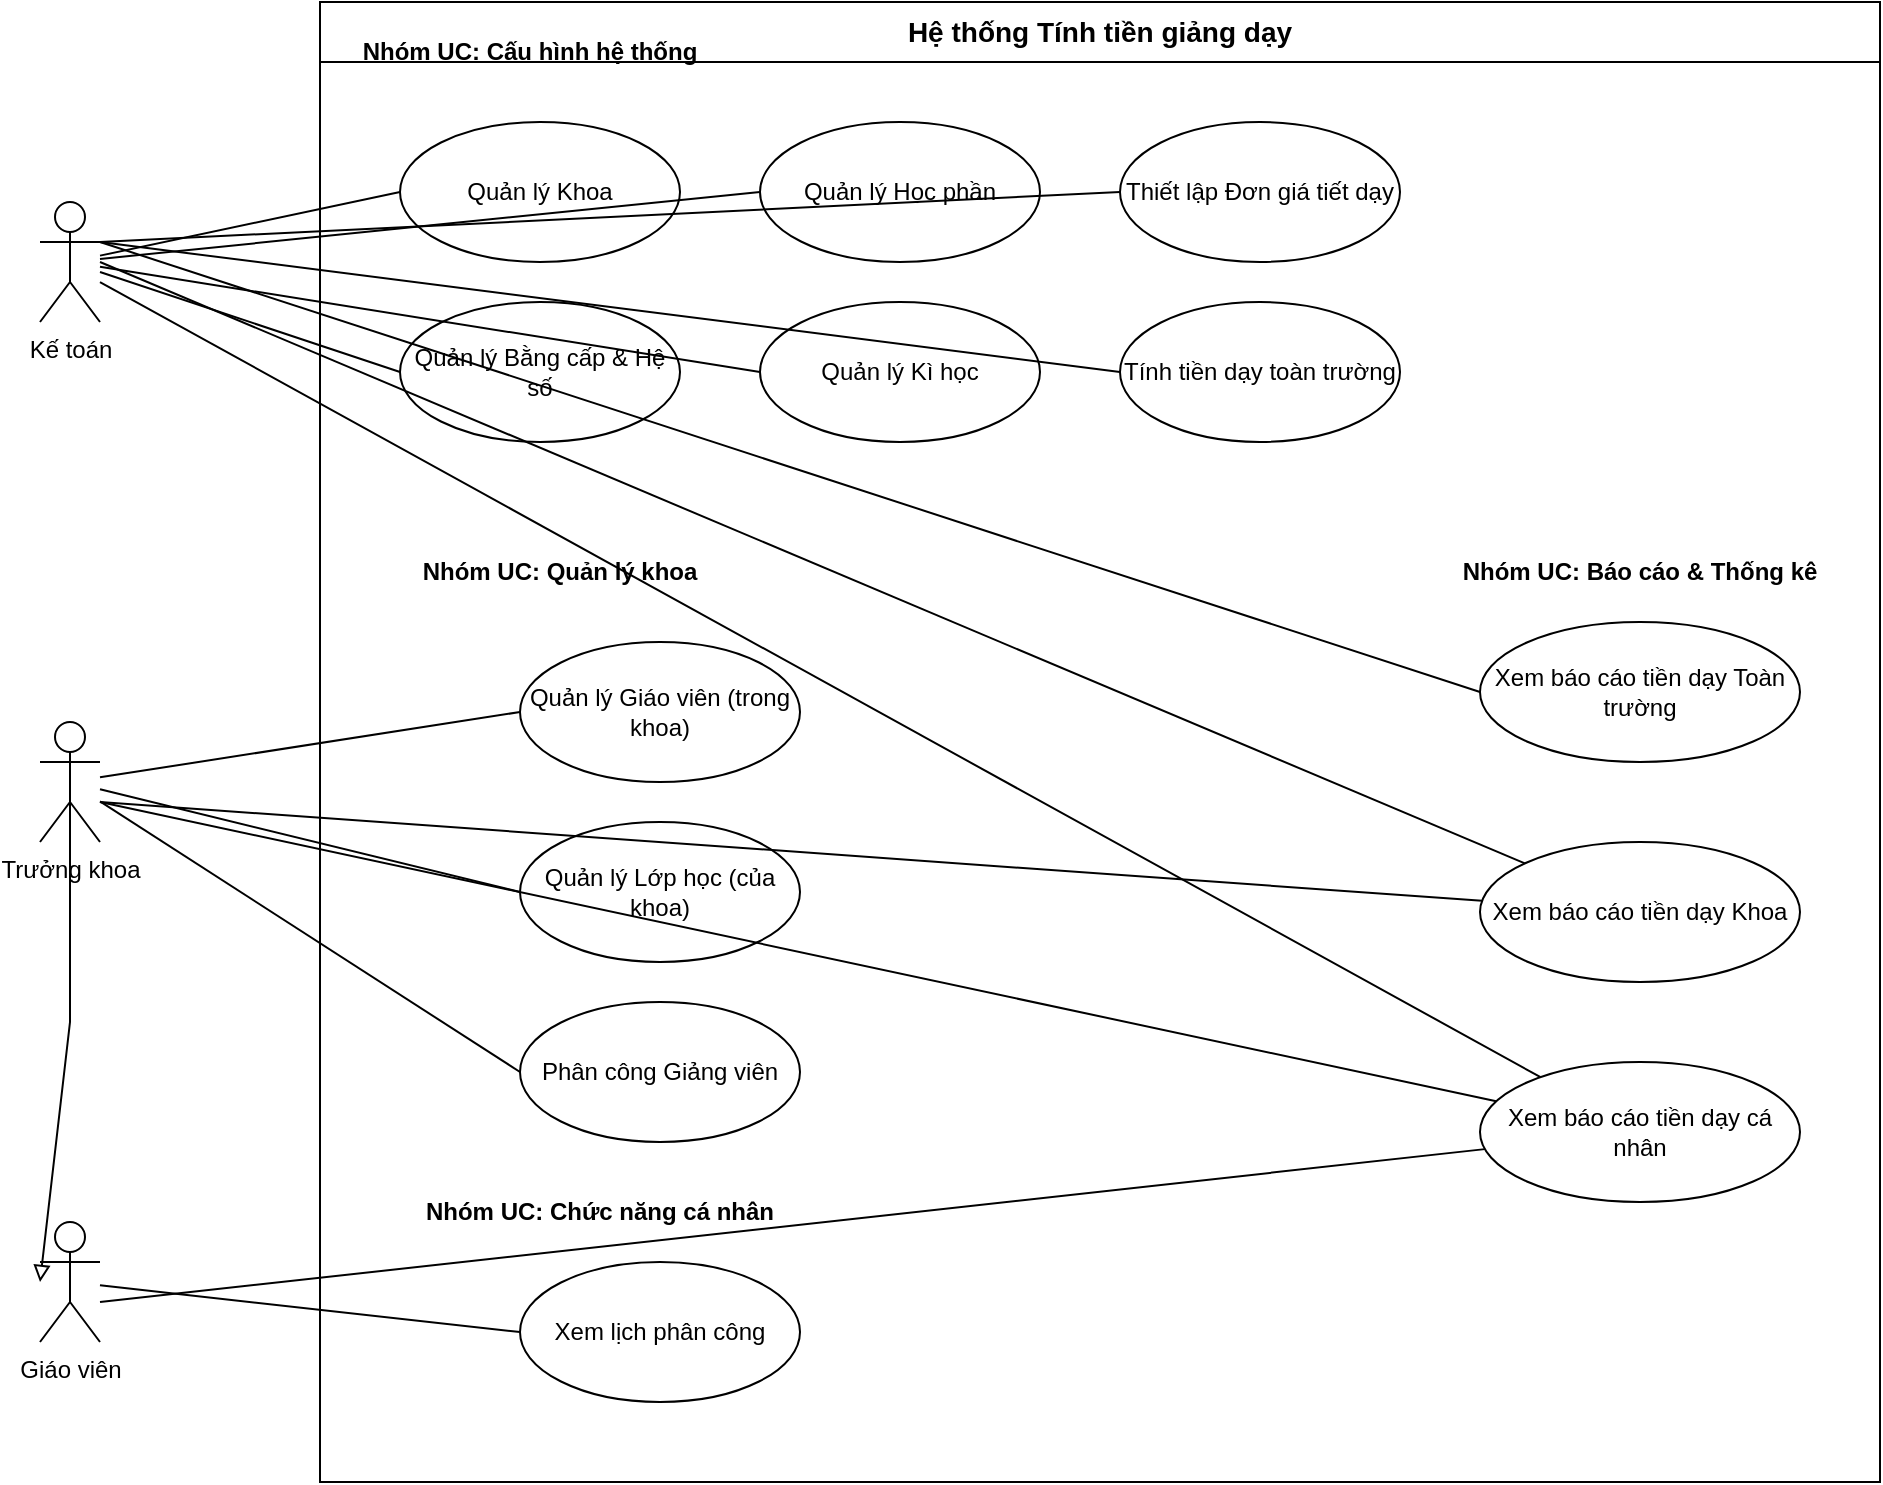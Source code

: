 <mxGraphModel dx="1434" dy="794" grid="1" gridSize="10" guides="1" tooltips="1" connect="1" arrows="1" fold="1" page="1" pageScale="1" pageWidth="1169" pageHeight="827" math="0" shadow="0">
  <root>
    <mxCell id="0" />
    <mxCell id="1" parent="0" />
    <mxCell id="CK2oH4dM7S3I8Im-i2xL-1" value="Kế toán" style="shape=umlActor;verticalLabelPosition=bottom;verticalAlign=top;html=1;outlineConnect=0;" vertex="1" parent="1">
      <mxGeometry x="100" y="140" width="30" height="60" as="geometry" />
    </mxCell>
    <mxCell id="CK2oH4dM7S3I8Im-i2xL-2" value="Trưởng khoa" style="shape=umlActor;verticalLabelPosition=bottom;verticalAlign=top;html=1;outlineConnect=0;" vertex="1" parent="1">
      <mxGeometry x="100" y="400" width="30" height="60" as="geometry" />
    </mxCell>
    <mxCell id="CK2oH4dM7S3I8Im-i2xL-3" value="Giáo viên" style="shape=umlActor;verticalLabelPosition=bottom;verticalAlign=top;html=1;outlineConnect=0;" vertex="1" parent="1">
      <mxGeometry x="100" y="650" width="30" height="60" as="geometry" />
    </mxCell>
    <mxCell id="CK2oH4dM7S3I8Im-i2xL-4" value="Hệ thống Tính tiền giảng dạy" style="swimlane;fontStyle=1;align=center;verticalAlign=top;startSize=30;fontSize=14;" vertex="1" parent="1">
      <mxGeometry x="240" y="40" width="780" height="740" as="geometry" />
    </mxCell>
    <mxCell id="CK2oH4dM7S3I8Im-i2xL-5" value="Quản lý Khoa" style="ellipse;whiteSpace=wrap;html=1;" vertex="1" parent="CK2oH4dM7S3I8Im-i2xL-4">
      <mxGeometry x="40" y="60" width="140" height="70" as="geometry" />
    </mxCell>
    <mxCell id="CK2oH4dM7S3I8Im-i2xL-6" value="Quản lý Bằng cấp &amp;amp; Hệ số" style="ellipse;whiteSpace=wrap;html=1;" vertex="1" parent="CK2oH4dM7S3I8Im-i2xL-4">
      <mxGeometry x="40" y="150" width="140" height="70" as="geometry" />
    </mxCell>
    <mxCell id="CK2oH4dM7S3I8Im-i2xL-7" value="Quản lý Học phần" style="ellipse;whiteSpace=wrap;html=1;" vertex="1" parent="CK2oH4dM7S3I8Im-i2xL-4">
      <mxGeometry x="220" y="60" width="140" height="70" as="geometry" />
    </mxCell>
    <mxCell id="CK2oH4dM7S3I8Im-i2xL-8" value="Quản lý Kì học" style="ellipse;whiteSpace=wrap;html=1;" vertex="1" parent="CK2oH4dM7S3I8Im-i2xL-4">
      <mxGeometry x="220" y="150" width="140" height="70" as="geometry" />
    </mxCell>
    <mxCell id="CK2oH4dM7S3I8Im-i2xL-9" value="Thiết lập Đơn giá tiết dạy" style="ellipse;whiteSpace=wrap;html=1;" vertex="1" parent="CK2oH4dM7S3I8Im-i2xL-4">
      <mxGeometry x="400" y="60" width="140" height="70" as="geometry" />
    </mxCell>
    <mxCell id="CK2oH4dM7S3I8Im-i2xL-10" value="Tính tiền dạy toàn trường" style="ellipse;whiteSpace=wrap;html=1;" vertex="1" parent="CK2oH4dM7S3I8Im-i2xL-4">
      <mxGeometry x="400" y="150" width="140" height="70" as="geometry" />
    </mxCell>
    <mxCell id="CK2oH4dM7S3I8Im-i2xL-11" value="Quản lý Giáo viên (trong khoa)" style="ellipse;whiteSpace=wrap;html=1;" vertex="1" parent="CK2oH4dM7S3I8Im-i2xL-4">
      <mxGeometry x="100" y="320" width="140" height="70" as="geometry" />
    </mxCell>
    <mxCell id="CK2oH4dM7S3I8Im-i2xL-12" value="Quản lý Lớp học (của khoa)" style="ellipse;whiteSpace=wrap;html=1;" vertex="1" parent="CK2oH4dM7S3I8Im-i2xL-4">
      <mxGeometry x="100" y="410" width="140" height="70" as="geometry" />
    </mxCell>
    <mxCell id="CK2oH4dM7S3I8Im-i2xL-13" value="Phân công Giảng viên" style="ellipse;whiteSpace=wrap;html=1;" vertex="1" parent="CK2oH4dM7S3I8Im-i2xL-4">
      <mxGeometry x="100" y="500" width="140" height="70" as="geometry" />
    </mxCell>
    <mxCell id="CK2oH4dM7S3I8Im-i2xL-14" value="Xem lịch phân công" style="ellipse;whiteSpace=wrap;html=1;" vertex="1" parent="CK2oH4dM7S3I8Im-i2xL-4">
      <mxGeometry x="100" y="630" width="140" height="70" as="geometry" />
    </mxCell>
    <mxCell id="CK2oH4dM7S3I8Im-i2xL-15" value="Nhóm UC: Cấu hình hệ thống" style="text;html=1;strokeColor=none;fillColor=none;align=center;verticalAlign=middle;whiteSpace=wrap;rounded=0;fontStyle=1" vertex="1" parent="CK2oH4dM7S3I8Im-i2xL-4">
      <mxGeometry x="10" y="10" width="190" height="30" as="geometry" />
    </mxCell>
    <mxCell id="CK2oH4dM7S3I8Im-i2xL-16" value="Nhóm UC: Quản lý khoa" style="text;html=1;strokeColor=none;fillColor=none;align=center;verticalAlign=middle;whiteSpace=wrap;rounded=0;fontStyle=1" vertex="1" parent="CK2oH4dM7S3I8Im-i2xL-4">
      <mxGeometry x="40" y="270" width="160" height="30" as="geometry" />
    </mxCell>
    <mxCell id="CK2oH4dM7S3I8Im-i2xL-17" value="Nhóm UC: Chức năng cá nhân" style="text;html=1;strokeColor=none;fillColor=none;align=center;verticalAlign=middle;whiteSpace=wrap;rounded=0;fontStyle=1" vertex="1" parent="CK2oH4dM7S3I8Im-i2xL-4">
      <mxGeometry x="40" y="590" width="200" height="30" as="geometry" />
    </mxCell>
    <mxCell id="CK2oH4dM7S3I8Im-i2xL-18" value="Xem báo cáo tiền dạy cá nhân" style="ellipse;whiteSpace=wrap;html=1;" vertex="1" parent="CK2oH4dM7S3I8Im-i2xL-4">
      <mxGeometry x="580" y="530" width="160" height="70" as="geometry" />
    </mxCell>
    <mxCell id="CK2oH4dM7S3I8Im-i2xL-19" value="Xem báo cáo tiền dạy Khoa" style="ellipse;whiteSpace=wrap;html=1;" vertex="1" parent="CK2oH4dM7S3I8Im-i2xL-4">
      <mxGeometry x="580" y="420" width="160" height="70" as="geometry" />
    </mxCell>
    <mxCell id="CK2oH4dM7S3I8Im-i2xL-20" value="Xem báo cáo tiền dạy Toàn trường" style="ellipse;whiteSpace=wrap;html=1;" vertex="1" parent="CK2oH4dM7S3I8Im-i2xL-4">
      <mxGeometry x="580" y="310" width="160" height="70" as="geometry" />
    </mxCell>
    <mxCell id="CK2oH4dM7S3I8Im-i2xL-21" value="Nhóm UC: Báo cáo &amp;amp; Thống kê" style="text;html=1;strokeColor=none;fillColor=none;align=center;verticalAlign=middle;whiteSpace=wrap;rounded=0;fontStyle=1" vertex="1" parent="CK2oH4dM7S3I8Im-i2xL-4">
      <mxGeometry x="560" y="270" width="200" height="30" as="geometry" />
    </mxCell>
    <mxCell id="CK2oH4dM7S3I8Im-i2xL-62" value="" style="endArrow=block;endFill=0;startArrow=none;html=1;rounded=0;exitX=0.5;exitY=0.5;exitDx=0;exitDy=0;exitPerimeter=0;entryX=0;entryY=0.5;entryDx=0;entryDy=0;" edge="1" parent="1" source="CK2oH4dM7S3I8Im-i2xL-2" target="CK2oH4dM7S3I8Im-i2xL-3">
      <mxGeometry width="100" height="100" relative="1" as="geometry">
        <mxPoint x="115" y="560" as="sourcePoint" />
        <mxPoint x="115" y="620" as="targetPoint" />
        <Array as="points">
          <mxPoint x="115" y="550" />
        </Array>
      </mxGeometry>
    </mxCell>
    <mxCell id="CK2oH4dM7S3I8Im-i2xL-63" value="" style="endArrow=none;html=1;rounded=0;entryX=0;entryY=0.5;entryDx=0;entryDy=0;" edge="1" parent="1" source="CK2oH4dM7S3I8Im-i2xL-1" target="CK2oH4dM7S3I8Im-i2xL-5">
      <mxGeometry width="50" height="50" relative="1" as="geometry">
        <mxPoint x="160" y="440" as="sourcePoint" />
        <mxPoint x="210" y="390" as="targetPoint" />
      </mxGeometry>
    </mxCell>
    <mxCell id="CK2oH4dM7S3I8Im-i2xL-64" value="" style="endArrow=none;html=1;rounded=0;entryX=0;entryY=0.5;entryDx=0;entryDy=0;" edge="1" parent="1" source="CK2oH4dM7S3I8Im-i2xL-1" target="CK2oH4dM7S3I8Im-i2xL-6">
      <mxGeometry width="50" height="50" relative="1" as="geometry">
        <mxPoint x="160" y="180" as="sourcePoint" />
        <mxPoint x="290" y="105" as="targetPoint" />
      </mxGeometry>
    </mxCell>
    <mxCell id="CK2oH4dM7S3I8Im-i2xL-65" value="" style="endArrow=none;html=1;rounded=0;entryX=0;entryY=0.5;entryDx=0;entryDy=0;" edge="1" parent="1" source="CK2oH4dM7S3I8Im-i2xL-1" target="CK2oH4dM7S3I8Im-i2xL-7">
      <mxGeometry width="50" height="50" relative="1" as="geometry">
        <mxPoint x="140" y="180" as="sourcePoint" />
        <mxPoint x="290" y="195" as="targetPoint" />
      </mxGeometry>
    </mxCell>
    <mxCell id="CK2oH4dM7S3I8Im-i2xL-66" value="" style="endArrow=none;html=1;rounded=0;entryX=0;entryY=0.5;entryDx=0;entryDy=0;" edge="1" parent="1" source="CK2oH4dM7S3I8Im-i2xL-1" target="CK2oH4dM7S3I8Im-i2xL-8">
      <mxGeometry width="50" height="50" relative="1" as="geometry">
        <mxPoint x="140" y="180" as="sourcePoint" />
        <mxPoint x="470" y="105" as="targetPoint" />
      </mxGeometry>
    </mxCell>
    <mxCell id="CK2oH4dM7S3I8Im-i2xL-67" value="" style="endArrow=none;html=1;rounded=0;exitX=1;exitY=0.333;exitDx=0;exitDy=0;exitPerimeter=0;entryX=0;entryY=0.5;entryDx=0;entryDy=0;" edge="1" parent="1" source="CK2oH4dM7S3I8Im-i2xL-1" target="CK2oH4dM7S3I8Im-i2xL-9">
      <mxGeometry width="50" height="50" relative="1" as="geometry">
        <mxPoint x="140" y="180" as="sourcePoint" />
        <mxPoint x="470" y="195" as="targetPoint" />
      </mxGeometry>
    </mxCell>
    <mxCell id="CK2oH4dM7S3I8Im-i2xL-68" value="" style="endArrow=none;html=1;rounded=0;exitX=1;exitY=0.333;exitDx=0;exitDy=0;exitPerimeter=0;entryX=0;entryY=0.5;entryDx=0;entryDy=0;" edge="1" parent="1" source="CK2oH4dM7S3I8Im-i2xL-1" target="CK2oH4dM7S3I8Im-i2xL-10">
      <mxGeometry width="50" height="50" relative="1" as="geometry">
        <mxPoint x="140" y="170" as="sourcePoint" />
        <mxPoint x="650" y="105" as="targetPoint" />
      </mxGeometry>
    </mxCell>
    <mxCell id="CK2oH4dM7S3I8Im-i2xL-70" value="" style="endArrow=none;html=1;rounded=0;entryX=0;entryY=0.5;entryDx=0;entryDy=0;" edge="1" parent="1" source="CK2oH4dM7S3I8Im-i2xL-2" target="CK2oH4dM7S3I8Im-i2xL-11">
      <mxGeometry width="50" height="50" relative="1" as="geometry">
        <mxPoint x="140" y="440" as="sourcePoint" />
        <mxPoint x="190" y="390" as="targetPoint" />
      </mxGeometry>
    </mxCell>
    <mxCell id="CK2oH4dM7S3I8Im-i2xL-71" value="" style="endArrow=none;html=1;rounded=0;entryX=0;entryY=0.5;entryDx=0;entryDy=0;" edge="1" parent="1" source="CK2oH4dM7S3I8Im-i2xL-2" target="CK2oH4dM7S3I8Im-i2xL-12">
      <mxGeometry width="50" height="50" relative="1" as="geometry">
        <mxPoint x="140" y="440" as="sourcePoint" />
        <mxPoint x="190" y="390" as="targetPoint" />
      </mxGeometry>
    </mxCell>
    <mxCell id="CK2oH4dM7S3I8Im-i2xL-72" value="" style="endArrow=none;html=1;rounded=0;entryX=0;entryY=0.5;entryDx=0;entryDy=0;" edge="1" parent="1" source="CK2oH4dM7S3I8Im-i2xL-2" target="CK2oH4dM7S3I8Im-i2xL-13">
      <mxGeometry width="50" height="50" relative="1" as="geometry">
        <mxPoint x="140" y="440" as="sourcePoint" />
        <mxPoint x="190" y="390" as="targetPoint" />
      </mxGeometry>
    </mxCell>
    <mxCell id="CK2oH4dM7S3I8Im-i2xL-74" value="" style="endArrow=none;html=1;rounded=0;entryX=0;entryY=0.5;entryDx=0;entryDy=0;" edge="1" parent="1" source="CK2oH4dM7S3I8Im-i2xL-3" target="CK2oH4dM7S3I8Im-i2xL-14">
      <mxGeometry width="50" height="50" relative="1" as="geometry">
        <mxPoint x="140" y="690" as="sourcePoint" />
        <mxPoint x="190" y="640" as="targetPoint" />
      </mxGeometry>
    </mxCell>
    <mxCell id="CK2oH4dM7S3I8Im-i2xL-76" value="" style="endArrow=none;html=1;rounded=0;exitX=1;exitY=0.333;exitDx=0;exitDy=0;exitPerimeter=0;entryX=0;entryY=0.5;entryDx=0;entryDy=0;" edge="1" parent="1" source="CK2oH4dM7S3I8Im-i2xL-1" target="CK2oH4dM7S3I8Im-i2xL-20">
      <mxGeometry width="50" height="50" relative="1" as="geometry">
        <mxPoint x="140" y="170" as="sourcePoint" />
        <mxPoint x="650" y="195" as="targetPoint" />
      </mxGeometry>
    </mxCell>
    <mxCell id="CK2oH4dM7S3I8Im-i2xL-77" value="" style="endArrow=none;html=1;rounded=0;exitX=1;exitY=0.5;exitDx=0;exitDy=0;exitPerimeter=0;" edge="1" parent="1" source="CK2oH4dM7S3I8Im-i2xL-1" target="CK2oH4dM7S3I8Im-i2xL-19">
      <mxGeometry width="50" height="50" relative="1" as="geometry">
        <mxPoint x="140" y="180" as="sourcePoint" />
        <mxPoint x="830" y="355" as="targetPoint" />
      </mxGeometry>
    </mxCell>
    <mxCell id="CK2oH4dM7S3I8Im-i2xL-78" value="" style="endArrow=none;html=1;rounded=0;exitX=1;exitY=0.667;exitDx=0;exitDy=0;exitPerimeter=0;" edge="1" parent="1" source="CK2oH4dM7S3I8Im-i2xL-1" target="CK2oH4dM7S3I8Im-i2xL-18">
      <mxGeometry width="50" height="50" relative="1" as="geometry">
        <mxPoint x="140" y="190" as="sourcePoint" />
        <mxPoint x="830" y="465" as="targetPoint" />
      </mxGeometry>
    </mxCell>
    <mxCell id="CK2oH4dM7S3I8Im-i2xL-79" value="" style="endArrow=none;html=1;rounded=0;exitX=1;exitY=0.667;exitDx=0;exitDy=0;exitPerimeter=0;" edge="1" parent="1" source="CK2oH4dM7S3I8Im-i2xL-2" target="CK2oH4dM7S3I8Im-i2xL-19">
      <mxGeometry width="50" height="50" relative="1" as="geometry">
        <mxPoint x="140" y="450" as="sourcePoint" />
        <mxPoint x="190" y="400" as="targetPoint" />
      </mxGeometry>
    </mxCell>
    <mxCell id="CK2oH4dM7S3I8Im-i2xL-80" value="" style="endArrow=none;html=1;rounded=0;exitX=1;exitY=0.667;exitDx=0;exitDy=0;exitPerimeter=0;" edge="1" parent="1" source="CK2oH4dM7S3I8Im-i2xL-2" target="CK2oH4dM7S3I8Im-i2xL-18">
      <mxGeometry width="50" height="50" relative="1" as="geometry">
        <mxPoint x="140" y="450" as="sourcePoint" />
        <mxPoint x="830" y="465" as="targetPoint" />
      </mxGeometry>
    </mxCell>
    <mxCell id="CK2oH4dM7S3I8Im-i2xL-81" value="" style="endArrow=none;html=1;rounded=0;exitX=1;exitY=0.667;exitDx=0;exitDy=0;exitPerimeter=0;" edge="1" parent="1" source="CK2oH4dM7S3I8Im-i2xL-3" target="CK2oH4dM7S3I8Im-i2xL-18">
      <mxGeometry width="50" height="50" relative="1" as="geometry">
        <mxPoint x="140" y="690" as="sourcePoint" />
        <mxPoint x="190" y="640" as="targetPoint" />
      </mxGeometry>
    </mxCell>
  </root>
</mxGraphModel>
